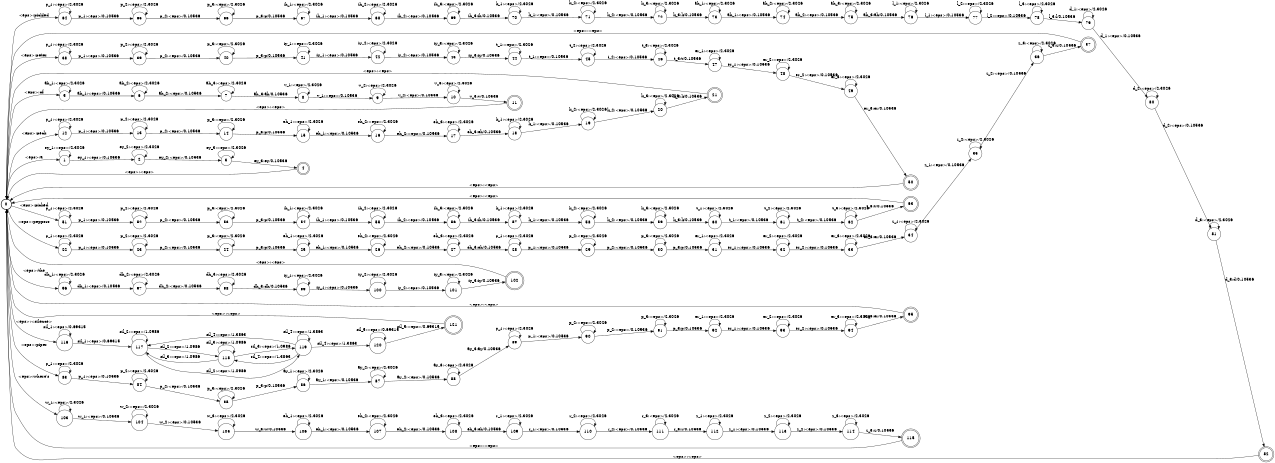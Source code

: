 digraph FST {
rankdir = LR;
size = "8.5,11";
center = 1;
orientation = Portrait;
ranksep = "0.4";
nodesep = "0.25";
0 [label = "0", shape = circle, style = bold, fontsize = 14]
	0 -> 1 [label = "<eps>:a", fontsize = 14];
	0 -> 5 [label = "<eps>:of", fontsize = 14];
	0 -> 12 [label = "<eps>:peck", fontsize = 14];
	0 -> 22 [label = "<eps>:peppers", fontsize = 14];
	0 -> 38 [label = "<eps>:peter", fontsize = 14];
	0 -> 51 [label = "<eps>:picked", fontsize = 14];
	0 -> 64 [label = "<eps>:pickled", fontsize = 14];
	0 -> 83 [label = "<eps>:piper", fontsize = 14];
	0 -> 96 [label = "<eps>:the", fontsize = 14];
	0 -> 103 [label = "<eps>:where's", fontsize = 14];
	0 -> 116 [label = "<eps>:<silence>", fontsize = 14];
1 [label = "1", shape = circle, style = solid, fontsize = 14]
	1 -> 1 [label = "ey_1:<eps>/2.3026", fontsize = 14];
	1 -> 2 [label = "ey_1:<eps>/0.10536", fontsize = 14];
2 [label = "2", shape = circle, style = solid, fontsize = 14]
	2 -> 2 [label = "ey_2:<eps>/2.3026", fontsize = 14];
	2 -> 3 [label = "ey_2:<eps>/0.10536", fontsize = 14];
3 [label = "3", shape = circle, style = solid, fontsize = 14]
	3 -> 3 [label = "ey_3:<eps>/2.3026", fontsize = 14];
	3 -> 4 [label = "ey_3:ey/0.10536", fontsize = 14];
4 [label = "4", shape = doublecircle, style = solid, fontsize = 14]
	4 -> 0 [label = "<eps>:<eps>", fontsize = 14];
5 [label = "5", shape = circle, style = solid, fontsize = 14]
	5 -> 5 [label = "ah_1:<eps>/2.3026", fontsize = 14];
	5 -> 6 [label = "ah_1:<eps>/0.10536", fontsize = 14];
6 [label = "6", shape = circle, style = solid, fontsize = 14]
	6 -> 6 [label = "ah_2:<eps>/2.3026", fontsize = 14];
	6 -> 7 [label = "ah_2:<eps>/0.10536", fontsize = 14];
7 [label = "7", shape = circle, style = solid, fontsize = 14]
	7 -> 7 [label = "ah_3:<eps>/2.3026", fontsize = 14];
	7 -> 8 [label = "ah_3:ah/0.10536", fontsize = 14];
8 [label = "8", shape = circle, style = solid, fontsize = 14]
	8 -> 8 [label = "v_1:<eps>/2.3026", fontsize = 14];
	8 -> 9 [label = "v_1:<eps>/0.10536", fontsize = 14];
9 [label = "9", shape = circle, style = solid, fontsize = 14]
	9 -> 9 [label = "v_2:<eps>/2.3026", fontsize = 14];
	9 -> 10 [label = "v_2:<eps>/0.10536", fontsize = 14];
10 [label = "10", shape = circle, style = solid, fontsize = 14]
	10 -> 10 [label = "v_3:<eps>/2.3026", fontsize = 14];
	10 -> 11 [label = "v_3:v/0.10536", fontsize = 14];
11 [label = "11", shape = doublecircle, style = solid, fontsize = 14]
	11 -> 0 [label = "<eps>:<eps>", fontsize = 14];
12 [label = "12", shape = circle, style = solid, fontsize = 14]
	12 -> 12 [label = "p_1:<eps>/2.3026", fontsize = 14];
	12 -> 13 [label = "p_1:<eps>/0.10536", fontsize = 14];
13 [label = "13", shape = circle, style = solid, fontsize = 14]
	13 -> 13 [label = "p_2:<eps>/2.3026", fontsize = 14];
	13 -> 14 [label = "p_2:<eps>/0.10536", fontsize = 14];
14 [label = "14", shape = circle, style = solid, fontsize = 14]
	14 -> 14 [label = "p_3:<eps>/2.3026", fontsize = 14];
	14 -> 15 [label = "p_3:p/0.10536", fontsize = 14];
15 [label = "15", shape = circle, style = solid, fontsize = 14]
	15 -> 15 [label = "eh_1:<eps>/2.3026", fontsize = 14];
	15 -> 16 [label = "eh_1:<eps>/0.10536", fontsize = 14];
16 [label = "16", shape = circle, style = solid, fontsize = 14]
	16 -> 16 [label = "eh_2:<eps>/2.3026", fontsize = 14];
	16 -> 17 [label = "eh_2:<eps>/0.10536", fontsize = 14];
17 [label = "17", shape = circle, style = solid, fontsize = 14]
	17 -> 17 [label = "eh_3:<eps>/2.3026", fontsize = 14];
	17 -> 18 [label = "eh_3:eh/0.10536", fontsize = 14];
18 [label = "18", shape = circle, style = solid, fontsize = 14]
	18 -> 18 [label = "k_1:<eps>/2.3026", fontsize = 14];
	18 -> 19 [label = "k_1:<eps>/0.10536", fontsize = 14];
19 [label = "19", shape = circle, style = solid, fontsize = 14]
	19 -> 19 [label = "k_2:<eps>/2.3026", fontsize = 14];
	19 -> 20 [label = "k_2:<eps>/0.10536", fontsize = 14];
20 [label = "20", shape = circle, style = solid, fontsize = 14]
	20 -> 20 [label = "k_3:<eps>/2.3026", fontsize = 14];
	20 -> 21 [label = "k_3:k/0.10536", fontsize = 14];
21 [label = "21", shape = doublecircle, style = solid, fontsize = 14]
	21 -> 0 [label = "<eps>:<eps>", fontsize = 14];
22 [label = "22", shape = circle, style = solid, fontsize = 14]
	22 -> 22 [label = "p_1:<eps>/2.3026", fontsize = 14];
	22 -> 23 [label = "p_1:<eps>/0.10536", fontsize = 14];
23 [label = "23", shape = circle, style = solid, fontsize = 14]
	23 -> 23 [label = "p_2:<eps>/2.3026", fontsize = 14];
	23 -> 24 [label = "p_2:<eps>/0.10536", fontsize = 14];
24 [label = "24", shape = circle, style = solid, fontsize = 14]
	24 -> 24 [label = "p_3:<eps>/2.3026", fontsize = 14];
	24 -> 25 [label = "p_3:p/0.10536", fontsize = 14];
25 [label = "25", shape = circle, style = solid, fontsize = 14]
	25 -> 25 [label = "eh_1:<eps>/2.3026", fontsize = 14];
	25 -> 26 [label = "eh_1:<eps>/0.10536", fontsize = 14];
26 [label = "26", shape = circle, style = solid, fontsize = 14]
	26 -> 26 [label = "eh_2:<eps>/2.3026", fontsize = 14];
	26 -> 27 [label = "eh_2:<eps>/0.10536", fontsize = 14];
27 [label = "27", shape = circle, style = solid, fontsize = 14]
	27 -> 27 [label = "eh_3:<eps>/2.3026", fontsize = 14];
	27 -> 28 [label = "eh_3:eh/0.10536", fontsize = 14];
28 [label = "28", shape = circle, style = solid, fontsize = 14]
	28 -> 28 [label = "p_1:<eps>/2.3026", fontsize = 14];
	28 -> 29 [label = "p_1:<eps>/0.10536", fontsize = 14];
29 [label = "29", shape = circle, style = solid, fontsize = 14]
	29 -> 29 [label = "p_2:<eps>/2.3026", fontsize = 14];
	29 -> 30 [label = "p_2:<eps>/0.10536", fontsize = 14];
30 [label = "30", shape = circle, style = solid, fontsize = 14]
	30 -> 30 [label = "p_3:<eps>/2.3026", fontsize = 14];
	30 -> 31 [label = "p_3:p/0.10536", fontsize = 14];
31 [label = "31", shape = circle, style = solid, fontsize = 14]
	31 -> 31 [label = "er_1:<eps>/2.3026", fontsize = 14];
	31 -> 32 [label = "er_1:<eps>/0.10536", fontsize = 14];
32 [label = "32", shape = circle, style = solid, fontsize = 14]
	32 -> 32 [label = "er_2:<eps>/2.3026", fontsize = 14];
	32 -> 33 [label = "er_2:<eps>/0.10536", fontsize = 14];
33 [label = "33", shape = circle, style = solid, fontsize = 14]
	33 -> 33 [label = "er_3:<eps>/2.3026", fontsize = 14];
	33 -> 34 [label = "er_3:er/0.10536", fontsize = 14];
34 [label = "34", shape = circle, style = solid, fontsize = 14]
	34 -> 34 [label = "z_1:<eps>/2.3026", fontsize = 14];
	34 -> 35 [label = "z_1:<eps>/0.10536", fontsize = 14];
35 [label = "35", shape = circle, style = solid, fontsize = 14]
	35 -> 35 [label = "z_2:<eps>/2.3026", fontsize = 14];
	35 -> 36 [label = "z_2:<eps>/0.10536", fontsize = 14];
36 [label = "36", shape = circle, style = solid, fontsize = 14]
	36 -> 36 [label = "z_3:<eps>/2.3026", fontsize = 14];
	36 -> 37 [label = "z_3:z/0.10536", fontsize = 14];
37 [label = "37", shape = doublecircle, style = solid, fontsize = 14]
	37 -> 0 [label = "<eps>:<eps>", fontsize = 14];
38 [label = "38", shape = circle, style = solid, fontsize = 14]
	38 -> 38 [label = "p_1:<eps>/2.3026", fontsize = 14];
	38 -> 39 [label = "p_1:<eps>/0.10536", fontsize = 14];
39 [label = "39", shape = circle, style = solid, fontsize = 14]
	39 -> 39 [label = "p_2:<eps>/2.3026", fontsize = 14];
	39 -> 40 [label = "p_2:<eps>/0.10536", fontsize = 14];
40 [label = "40", shape = circle, style = solid, fontsize = 14]
	40 -> 40 [label = "p_3:<eps>/2.3026", fontsize = 14];
	40 -> 41 [label = "p_3:p/0.10536", fontsize = 14];
41 [label = "41", shape = circle, style = solid, fontsize = 14]
	41 -> 41 [label = "iy_1:<eps>/2.3026", fontsize = 14];
	41 -> 42 [label = "iy_1:<eps>/0.10536", fontsize = 14];
42 [label = "42", shape = circle, style = solid, fontsize = 14]
	42 -> 42 [label = "iy_2:<eps>/2.3026", fontsize = 14];
	42 -> 43 [label = "iy_2:<eps>/0.10536", fontsize = 14];
43 [label = "43", shape = circle, style = solid, fontsize = 14]
	43 -> 43 [label = "iy_3:<eps>/2.3026", fontsize = 14];
	43 -> 44 [label = "iy_3:iy/0.10536", fontsize = 14];
44 [label = "44", shape = circle, style = solid, fontsize = 14]
	44 -> 44 [label = "t_1:<eps>/2.3026", fontsize = 14];
	44 -> 45 [label = "t_1:<eps>/0.10536", fontsize = 14];
45 [label = "45", shape = circle, style = solid, fontsize = 14]
	45 -> 45 [label = "t_2:<eps>/2.3026", fontsize = 14];
	45 -> 46 [label = "t_2:<eps>/0.10536", fontsize = 14];
46 [label = "46", shape = circle, style = solid, fontsize = 14]
	46 -> 46 [label = "t_3:<eps>/2.3026", fontsize = 14];
	46 -> 47 [label = "t_3:t/0.10536", fontsize = 14];
47 [label = "47", shape = circle, style = solid, fontsize = 14]
	47 -> 47 [label = "er_1:<eps>/2.3026", fontsize = 14];
	47 -> 48 [label = "er_1:<eps>/0.10536", fontsize = 14];
48 [label = "48", shape = circle, style = solid, fontsize = 14]
	48 -> 48 [label = "er_2:<eps>/2.3026", fontsize = 14];
	48 -> 49 [label = "er_2:<eps>/0.10536", fontsize = 14];
49 [label = "49", shape = circle, style = solid, fontsize = 14]
	49 -> 49 [label = "er_3:<eps>/2.3026", fontsize = 14];
	49 -> 50 [label = "er_3:er/0.10536", fontsize = 14];
50 [label = "50", shape = doublecircle, style = solid, fontsize = 14]
	50 -> 0 [label = "<eps>:<eps>", fontsize = 14];
51 [label = "51", shape = circle, style = solid, fontsize = 14]
	51 -> 51 [label = "p_1:<eps>/2.3026", fontsize = 14];
	51 -> 52 [label = "p_1:<eps>/0.10536", fontsize = 14];
52 [label = "52", shape = circle, style = solid, fontsize = 14]
	52 -> 52 [label = "p_2:<eps>/2.3026", fontsize = 14];
	52 -> 53 [label = "p_2:<eps>/0.10536", fontsize = 14];
53 [label = "53", shape = circle, style = solid, fontsize = 14]
	53 -> 53 [label = "p_3:<eps>/2.3026", fontsize = 14];
	53 -> 54 [label = "p_3:p/0.10536", fontsize = 14];
54 [label = "54", shape = circle, style = solid, fontsize = 14]
	54 -> 54 [label = "ih_1:<eps>/2.3026", fontsize = 14];
	54 -> 55 [label = "ih_1:<eps>/0.10536", fontsize = 14];
55 [label = "55", shape = circle, style = solid, fontsize = 14]
	55 -> 55 [label = "ih_2:<eps>/2.3026", fontsize = 14];
	55 -> 56 [label = "ih_2:<eps>/0.10536", fontsize = 14];
56 [label = "56", shape = circle, style = solid, fontsize = 14]
	56 -> 56 [label = "ih_3:<eps>/2.3026", fontsize = 14];
	56 -> 57 [label = "ih_3:ih/0.10536", fontsize = 14];
57 [label = "57", shape = circle, style = solid, fontsize = 14]
	57 -> 57 [label = "k_1:<eps>/2.3026", fontsize = 14];
	57 -> 58 [label = "k_1:<eps>/0.10536", fontsize = 14];
58 [label = "58", shape = circle, style = solid, fontsize = 14]
	58 -> 58 [label = "k_2:<eps>/2.3026", fontsize = 14];
	58 -> 59 [label = "k_2:<eps>/0.10536", fontsize = 14];
59 [label = "59", shape = circle, style = solid, fontsize = 14]
	59 -> 59 [label = "k_3:<eps>/2.3026", fontsize = 14];
	59 -> 60 [label = "k_3:k/0.10536", fontsize = 14];
60 [label = "60", shape = circle, style = solid, fontsize = 14]
	60 -> 60 [label = "t_1:<eps>/2.3026", fontsize = 14];
	60 -> 61 [label = "t_1:<eps>/0.10536", fontsize = 14];
61 [label = "61", shape = circle, style = solid, fontsize = 14]
	61 -> 61 [label = "t_2:<eps>/2.3026", fontsize = 14];
	61 -> 62 [label = "t_2:<eps>/0.10536", fontsize = 14];
62 [label = "62", shape = circle, style = solid, fontsize = 14]
	62 -> 62 [label = "t_3:<eps>/2.3026", fontsize = 14];
	62 -> 63 [label = "t_3:t/0.10536", fontsize = 14];
63 [label = "63", shape = doublecircle, style = solid, fontsize = 14]
	63 -> 0 [label = "<eps>:<eps>", fontsize = 14];
64 [label = "64", shape = circle, style = solid, fontsize = 14]
	64 -> 64 [label = "p_1:<eps>/2.3026", fontsize = 14];
	64 -> 65 [label = "p_1:<eps>/0.10536", fontsize = 14];
65 [label = "65", shape = circle, style = solid, fontsize = 14]
	65 -> 65 [label = "p_2:<eps>/2.3026", fontsize = 14];
	65 -> 66 [label = "p_2:<eps>/0.10536", fontsize = 14];
66 [label = "66", shape = circle, style = solid, fontsize = 14]
	66 -> 66 [label = "p_3:<eps>/2.3026", fontsize = 14];
	66 -> 67 [label = "p_3:p/0.10536", fontsize = 14];
67 [label = "67", shape = circle, style = solid, fontsize = 14]
	67 -> 67 [label = "ih_1:<eps>/2.3026", fontsize = 14];
	67 -> 68 [label = "ih_1:<eps>/0.10536", fontsize = 14];
68 [label = "68", shape = circle, style = solid, fontsize = 14]
	68 -> 68 [label = "ih_2:<eps>/2.3026", fontsize = 14];
	68 -> 69 [label = "ih_2:<eps>/0.10536", fontsize = 14];
69 [label = "69", shape = circle, style = solid, fontsize = 14]
	69 -> 69 [label = "ih_3:<eps>/2.3026", fontsize = 14];
	69 -> 70 [label = "ih_3:ih/0.10536", fontsize = 14];
70 [label = "70", shape = circle, style = solid, fontsize = 14]
	70 -> 70 [label = "k_1:<eps>/2.3026", fontsize = 14];
	70 -> 71 [label = "k_1:<eps>/0.10536", fontsize = 14];
71 [label = "71", shape = circle, style = solid, fontsize = 14]
	71 -> 71 [label = "k_2:<eps>/2.3026", fontsize = 14];
	71 -> 72 [label = "k_2:<eps>/0.10536", fontsize = 14];
72 [label = "72", shape = circle, style = solid, fontsize = 14]
	72 -> 72 [label = "k_3:<eps>/2.3026", fontsize = 14];
	72 -> 73 [label = "k_3:k/0.10536", fontsize = 14];
73 [label = "73", shape = circle, style = solid, fontsize = 14]
	73 -> 73 [label = "ah_1:<eps>/2.3026", fontsize = 14];
	73 -> 74 [label = "ah_1:<eps>/0.10536", fontsize = 14];
74 [label = "74", shape = circle, style = solid, fontsize = 14]
	74 -> 74 [label = "ah_2:<eps>/2.3026", fontsize = 14];
	74 -> 75 [label = "ah_2:<eps>/0.10536", fontsize = 14];
75 [label = "75", shape = circle, style = solid, fontsize = 14]
	75 -> 75 [label = "ah_3:<eps>/2.3026", fontsize = 14];
	75 -> 76 [label = "ah_3:ah/0.10536", fontsize = 14];
76 [label = "76", shape = circle, style = solid, fontsize = 14]
	76 -> 76 [label = "l_1:<eps>/2.3026", fontsize = 14];
	76 -> 77 [label = "l_1:<eps>/0.10536", fontsize = 14];
77 [label = "77", shape = circle, style = solid, fontsize = 14]
	77 -> 77 [label = "l_2:<eps>/2.3026", fontsize = 14];
	77 -> 78 [label = "l_2:<eps>/0.10536", fontsize = 14];
78 [label = "78", shape = circle, style = solid, fontsize = 14]
	78 -> 78 [label = "l_3:<eps>/2.3026", fontsize = 14];
	78 -> 79 [label = "l_3:l/0.10536", fontsize = 14];
79 [label = "79", shape = circle, style = solid, fontsize = 14]
	79 -> 79 [label = "d_1:<eps>/2.3026", fontsize = 14];
	79 -> 80 [label = "d_1:<eps>/0.10536", fontsize = 14];
80 [label = "80", shape = circle, style = solid, fontsize = 14]
	80 -> 80 [label = "d_2:<eps>/2.3026", fontsize = 14];
	80 -> 81 [label = "d_2:<eps>/0.10536", fontsize = 14];
81 [label = "81", shape = circle, style = solid, fontsize = 14]
	81 -> 81 [label = "d_3:<eps>/2.3026", fontsize = 14];
	81 -> 82 [label = "d_3:d/0.10536", fontsize = 14];
82 [label = "82", shape = doublecircle, style = solid, fontsize = 14]
	82 -> 0 [label = "<eps>:<eps>", fontsize = 14];
83 [label = "83", shape = circle, style = solid, fontsize = 14]
	83 -> 83 [label = "p_1:<eps>/2.3026", fontsize = 14];
	83 -> 84 [label = "p_1:<eps>/0.10536", fontsize = 14];
84 [label = "84", shape = circle, style = solid, fontsize = 14]
	84 -> 84 [label = "p_2:<eps>/2.3026", fontsize = 14];
	84 -> 85 [label = "p_2:<eps>/0.10536", fontsize = 14];
85 [label = "85", shape = circle, style = solid, fontsize = 14]
	85 -> 85 [label = "p_3:<eps>/2.3026", fontsize = 14];
	85 -> 86 [label = "p_3:p/0.10536", fontsize = 14];
86 [label = "86", shape = circle, style = solid, fontsize = 14]
	86 -> 86 [label = "ay_1:<eps>/2.3026", fontsize = 14];
	86 -> 87 [label = "ay_1:<eps>/0.10536", fontsize = 14];
87 [label = "87", shape = circle, style = solid, fontsize = 14]
	87 -> 87 [label = "ay_2:<eps>/2.3026", fontsize = 14];
	87 -> 88 [label = "ay_2:<eps>/0.10536", fontsize = 14];
88 [label = "88", shape = circle, style = solid, fontsize = 14]
	88 -> 88 [label = "ay_3:<eps>/2.3026", fontsize = 14];
	88 -> 89 [label = "ay_3:ay/0.10536", fontsize = 14];
89 [label = "89", shape = circle, style = solid, fontsize = 14]
	89 -> 89 [label = "p_1:<eps>/2.3026", fontsize = 14];
	89 -> 90 [label = "p_1:<eps>/0.10536", fontsize = 14];
90 [label = "90", shape = circle, style = solid, fontsize = 14]
	90 -> 90 [label = "p_2:<eps>/2.3026", fontsize = 14];
	90 -> 91 [label = "p_2:<eps>/0.10536", fontsize = 14];
91 [label = "91", shape = circle, style = solid, fontsize = 14]
	91 -> 91 [label = "p_3:<eps>/2.3026", fontsize = 14];
	91 -> 92 [label = "p_3:p/0.10536", fontsize = 14];
92 [label = "92", shape = circle, style = solid, fontsize = 14]
	92 -> 92 [label = "er_1:<eps>/2.3026", fontsize = 14];
	92 -> 93 [label = "er_1:<eps>/0.10536", fontsize = 14];
93 [label = "93", shape = circle, style = solid, fontsize = 14]
	93 -> 93 [label = "er_2:<eps>/2.3026", fontsize = 14];
	93 -> 94 [label = "er_2:<eps>/0.10536", fontsize = 14];
94 [label = "94", shape = circle, style = solid, fontsize = 14]
	94 -> 94 [label = "er_3:<eps>/2.3026", fontsize = 14];
	94 -> 95 [label = "er_3:er/0.10536", fontsize = 14];
95 [label = "95", shape = doublecircle, style = solid, fontsize = 14]
	95 -> 0 [label = "<eps>:<eps>", fontsize = 14];
96 [label = "96", shape = circle, style = solid, fontsize = 14]
	96 -> 96 [label = "dh_1:<eps>/2.3026", fontsize = 14];
	96 -> 97 [label = "dh_1:<eps>/0.10536", fontsize = 14];
97 [label = "97", shape = circle, style = solid, fontsize = 14]
	97 -> 97 [label = "dh_2:<eps>/2.3026", fontsize = 14];
	97 -> 98 [label = "dh_2:<eps>/0.10536", fontsize = 14];
98 [label = "98", shape = circle, style = solid, fontsize = 14]
	98 -> 98 [label = "dh_3:<eps>/2.3026", fontsize = 14];
	98 -> 99 [label = "dh_3:dh/0.10536", fontsize = 14];
99 [label = "99", shape = circle, style = solid, fontsize = 14]
	99 -> 99 [label = "iy_1:<eps>/2.3026", fontsize = 14];
	99 -> 100 [label = "iy_1:<eps>/0.10536", fontsize = 14];
100 [label = "100", shape = circle, style = solid, fontsize = 14]
	100 -> 100 [label = "iy_2:<eps>/2.3026", fontsize = 14];
	100 -> 101 [label = "iy_2:<eps>/0.10536", fontsize = 14];
101 [label = "101", shape = circle, style = solid, fontsize = 14]
	101 -> 101 [label = "iy_3:<eps>/2.3026", fontsize = 14];
	101 -> 102 [label = "iy_3:iy/0.10536", fontsize = 14];
102 [label = "102", shape = doublecircle, style = solid, fontsize = 14]
	102 -> 0 [label = "<eps>:<eps>", fontsize = 14];
103 [label = "103", shape = circle, style = solid, fontsize = 14]
	103 -> 103 [label = "w_1:<eps>/2.3026", fontsize = 14];
	103 -> 104 [label = "w_1:<eps>/0.10536", fontsize = 14];
104 [label = "104", shape = circle, style = solid, fontsize = 14]
	104 -> 104 [label = "w_2:<eps>/2.3026", fontsize = 14];
	104 -> 105 [label = "w_2:<eps>/0.10536", fontsize = 14];
105 [label = "105", shape = circle, style = solid, fontsize = 14]
	105 -> 105 [label = "w_3:<eps>/2.3026", fontsize = 14];
	105 -> 106 [label = "w_3:w/0.10536", fontsize = 14];
106 [label = "106", shape = circle, style = solid, fontsize = 14]
	106 -> 106 [label = "eh_1:<eps>/2.3026", fontsize = 14];
	106 -> 107 [label = "eh_1:<eps>/0.10536", fontsize = 14];
107 [label = "107", shape = circle, style = solid, fontsize = 14]
	107 -> 107 [label = "eh_2:<eps>/2.3026", fontsize = 14];
	107 -> 108 [label = "eh_2:<eps>/0.10536", fontsize = 14];
108 [label = "108", shape = circle, style = solid, fontsize = 14]
	108 -> 108 [label = "eh_3:<eps>/2.3026", fontsize = 14];
	108 -> 109 [label = "eh_3:eh/0.10536", fontsize = 14];
109 [label = "109", shape = circle, style = solid, fontsize = 14]
	109 -> 109 [label = "r_1:<eps>/2.3026", fontsize = 14];
	109 -> 110 [label = "r_1:<eps>/0.10536", fontsize = 14];
110 [label = "110", shape = circle, style = solid, fontsize = 14]
	110 -> 110 [label = "r_2:<eps>/2.3026", fontsize = 14];
	110 -> 111 [label = "r_2:<eps>/0.10536", fontsize = 14];
111 [label = "111", shape = circle, style = solid, fontsize = 14]
	111 -> 111 [label = "r_3:<eps>/2.3026", fontsize = 14];
	111 -> 112 [label = "r_3:r/0.10536", fontsize = 14];
112 [label = "112", shape = circle, style = solid, fontsize = 14]
	112 -> 112 [label = "z_1:<eps>/2.3026", fontsize = 14];
	112 -> 113 [label = "z_1:<eps>/0.10536", fontsize = 14];
113 [label = "113", shape = circle, style = solid, fontsize = 14]
	113 -> 113 [label = "z_2:<eps>/2.3026", fontsize = 14];
	113 -> 114 [label = "z_2:<eps>/0.10536", fontsize = 14];
114 [label = "114", shape = circle, style = solid, fontsize = 14]
	114 -> 114 [label = "z_3:<eps>/2.3026", fontsize = 14];
	114 -> 115 [label = "z_3:z/0.10536", fontsize = 14];
115 [label = "115", shape = doublecircle, style = solid, fontsize = 14]
	115 -> 0 [label = "<eps>:<eps>", fontsize = 14];
116 [label = "116", shape = circle, style = solid, fontsize = 14]
	116 -> 116 [label = "sil_1:<eps>/0.69315", fontsize = 14];
	116 -> 117 [label = "sil_1:<eps>/0.69315", fontsize = 14];
117 [label = "117", shape = circle, style = solid, fontsize = 14]
	117 -> 117 [label = "sil_2:<eps>/1.0986", fontsize = 14];
	117 -> 118 [label = "sil_2:<eps>/1.0986", fontsize = 14];
	117 -> 119 [label = "sil_2:<eps>/1.0986", fontsize = 14];
118 [label = "118", shape = circle, style = solid, fontsize = 14]
	118 -> 117 [label = "sil_3:<eps>/1.0986", fontsize = 14];
	118 -> 118 [label = "sil_3:<eps>/1.0986", fontsize = 14];
	118 -> 119 [label = "sil_3:<eps>/1.0986", fontsize = 14];
119 [label = "119", shape = circle, style = solid, fontsize = 14]
	119 -> 117 [label = "sil_4:<eps>/1.3863", fontsize = 14];
	119 -> 118 [label = "sil_4:<eps>/1.3863", fontsize = 14];
	119 -> 119 [label = "sil_4:<eps>/1.3863", fontsize = 14];
	119 -> 120 [label = "sil_4:<eps>/1.3863", fontsize = 14];
120 [label = "120", shape = circle, style = solid, fontsize = 14]
	120 -> 120 [label = "sil_5:<eps>/0.69315", fontsize = 14];
	120 -> 121 [label = "sil_5:<eps>/0.69315", fontsize = 14];
121 [label = "121", shape = doublecircle, style = solid, fontsize = 14]
	121 -> 0 [label = "<eps>:<eps>", fontsize = 14];
}

